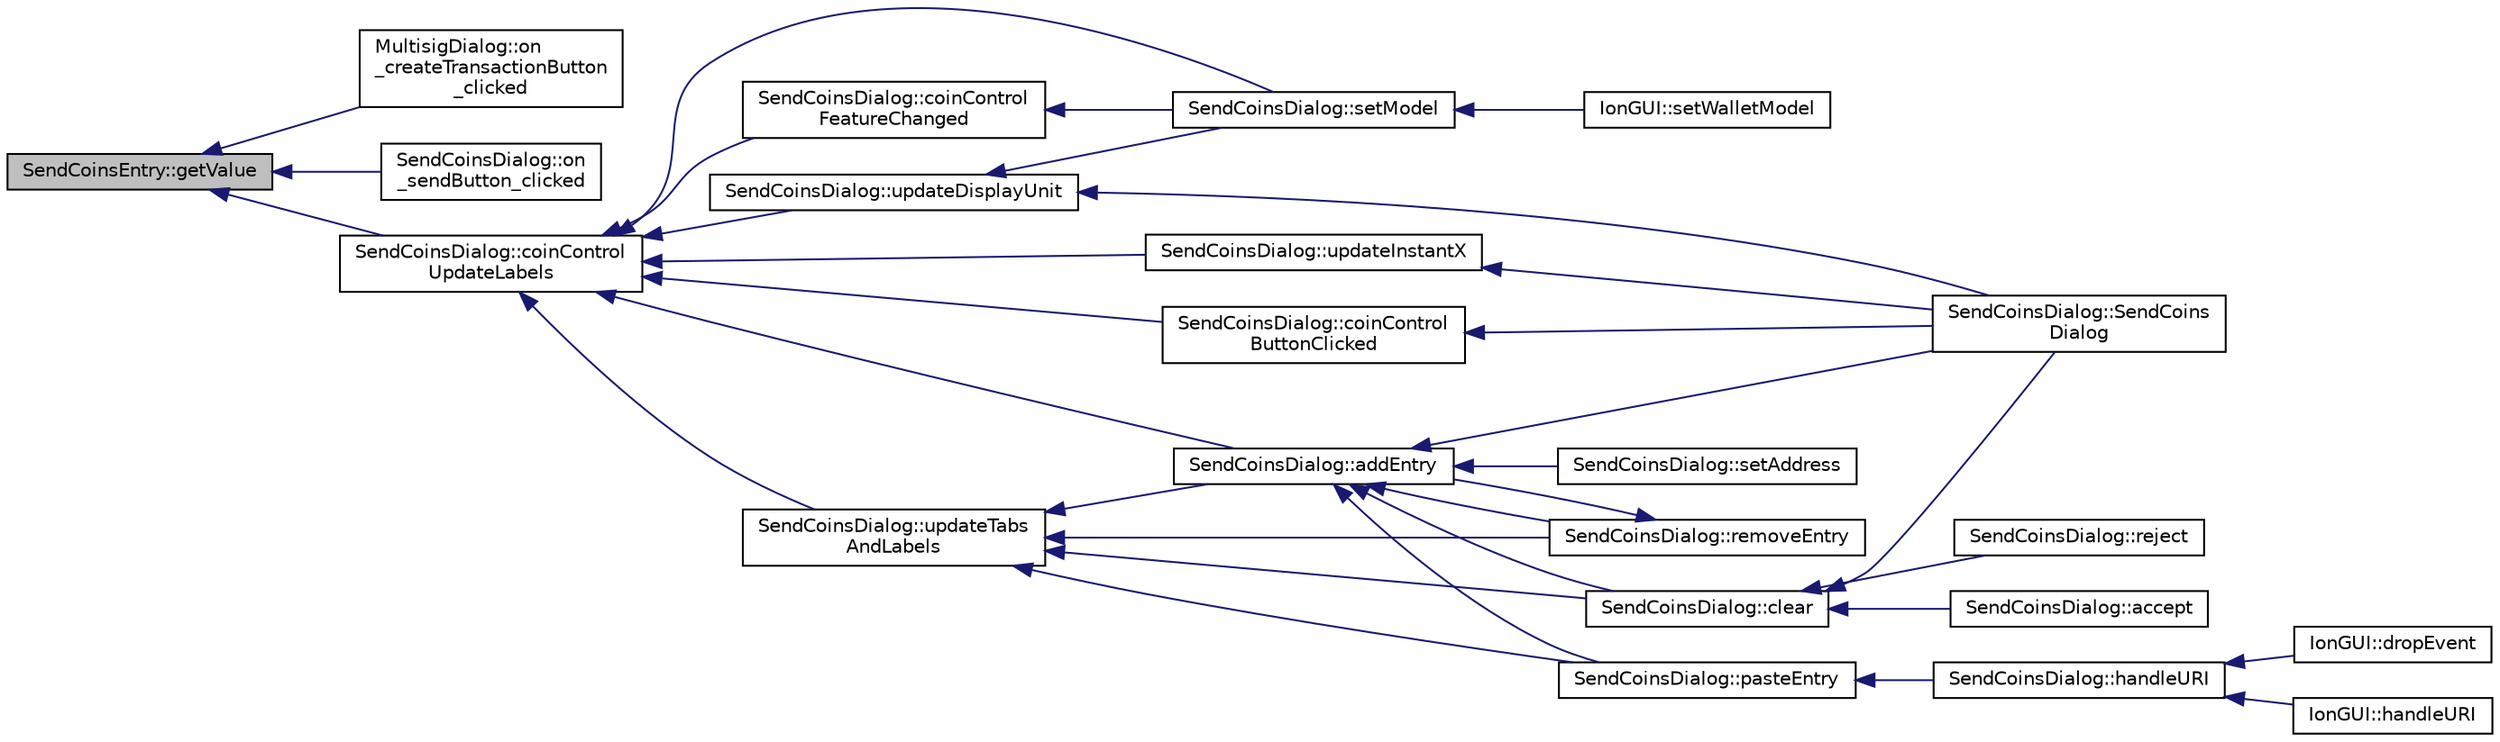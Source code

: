 digraph "SendCoinsEntry::getValue"
{
  edge [fontname="Helvetica",fontsize="10",labelfontname="Helvetica",labelfontsize="10"];
  node [fontname="Helvetica",fontsize="10",shape=record];
  rankdir="LR";
  Node35 [label="SendCoinsEntry::getValue",height=0.2,width=0.4,color="black", fillcolor="grey75", style="filled", fontcolor="black"];
  Node35 -> Node36 [dir="back",color="midnightblue",fontsize="10",style="solid",fontname="Helvetica"];
  Node36 [label="MultisigDialog::on\l_createTransactionButton\l_clicked",height=0.2,width=0.4,color="black", fillcolor="white", style="filled",URL="$class_multisig_dialog.html#a172ad3ad87e2e756aae8e93e5febb855"];
  Node35 -> Node37 [dir="back",color="midnightblue",fontsize="10",style="solid",fontname="Helvetica"];
  Node37 [label="SendCoinsDialog::on\l_sendButton_clicked",height=0.2,width=0.4,color="black", fillcolor="white", style="filled",URL="$class_send_coins_dialog.html#a2cab7cf9ea5040b9e2189297f7d3c764"];
  Node35 -> Node38 [dir="back",color="midnightblue",fontsize="10",style="solid",fontname="Helvetica"];
  Node38 [label="SendCoinsDialog::coinControl\lUpdateLabels",height=0.2,width=0.4,color="black", fillcolor="white", style="filled",URL="$class_send_coins_dialog.html#ae4f429aabcaf309aa314b90049be2a74"];
  Node38 -> Node39 [dir="back",color="midnightblue",fontsize="10",style="solid",fontname="Helvetica"];
  Node39 [label="SendCoinsDialog::setModel",height=0.2,width=0.4,color="black", fillcolor="white", style="filled",URL="$class_send_coins_dialog.html#a73a6c1b1850a334ee652ac167713a2aa"];
  Node39 -> Node40 [dir="back",color="midnightblue",fontsize="10",style="solid",fontname="Helvetica"];
  Node40 [label="IonGUI::setWalletModel",height=0.2,width=0.4,color="black", fillcolor="white", style="filled",URL="$class_ion_g_u_i.html#a37f87db65498b036d387c705a749c45d",tooltip="Set the wallet model. "];
  Node38 -> Node41 [dir="back",color="midnightblue",fontsize="10",style="solid",fontname="Helvetica"];
  Node41 [label="SendCoinsDialog::addEntry",height=0.2,width=0.4,color="black", fillcolor="white", style="filled",URL="$class_send_coins_dialog.html#a3d680a76b967641115c6ff2fa83fb62a"];
  Node41 -> Node42 [dir="back",color="midnightblue",fontsize="10",style="solid",fontname="Helvetica"];
  Node42 [label="SendCoinsDialog::SendCoins\lDialog",height=0.2,width=0.4,color="black", fillcolor="white", style="filled",URL="$class_send_coins_dialog.html#a0df5bc29d1df68eda44826651afc595f"];
  Node41 -> Node43 [dir="back",color="midnightblue",fontsize="10",style="solid",fontname="Helvetica"];
  Node43 [label="SendCoinsDialog::clear",height=0.2,width=0.4,color="black", fillcolor="white", style="filled",URL="$class_send_coins_dialog.html#a127bddff45f49ff5e6e263efe218ae26"];
  Node43 -> Node42 [dir="back",color="midnightblue",fontsize="10",style="solid",fontname="Helvetica"];
  Node43 -> Node44 [dir="back",color="midnightblue",fontsize="10",style="solid",fontname="Helvetica"];
  Node44 [label="SendCoinsDialog::reject",height=0.2,width=0.4,color="black", fillcolor="white", style="filled",URL="$class_send_coins_dialog.html#a4879553d77d29f522ac92ac04580f4ad"];
  Node43 -> Node45 [dir="back",color="midnightblue",fontsize="10",style="solid",fontname="Helvetica"];
  Node45 [label="SendCoinsDialog::accept",height=0.2,width=0.4,color="black", fillcolor="white", style="filled",URL="$class_send_coins_dialog.html#af2185c3d29e43d37c30669f0def46060"];
  Node41 -> Node46 [dir="back",color="midnightblue",fontsize="10",style="solid",fontname="Helvetica"];
  Node46 [label="SendCoinsDialog::removeEntry",height=0.2,width=0.4,color="black", fillcolor="white", style="filled",URL="$class_send_coins_dialog.html#aabd82a79bd2358493f36425f1d62136b"];
  Node46 -> Node41 [dir="back",color="midnightblue",fontsize="10",style="solid",fontname="Helvetica"];
  Node41 -> Node47 [dir="back",color="midnightblue",fontsize="10",style="solid",fontname="Helvetica"];
  Node47 [label="SendCoinsDialog::setAddress",height=0.2,width=0.4,color="black", fillcolor="white", style="filled",URL="$class_send_coins_dialog.html#a920b2dbf121ca3cfac2adc56e96295f8"];
  Node41 -> Node48 [dir="back",color="midnightblue",fontsize="10",style="solid",fontname="Helvetica"];
  Node48 [label="SendCoinsDialog::pasteEntry",height=0.2,width=0.4,color="black", fillcolor="white", style="filled",URL="$class_send_coins_dialog.html#a4440d15ced5d217baaad33a17d56b409"];
  Node48 -> Node49 [dir="back",color="midnightblue",fontsize="10",style="solid",fontname="Helvetica"];
  Node49 [label="SendCoinsDialog::handleURI",height=0.2,width=0.4,color="black", fillcolor="white", style="filled",URL="$class_send_coins_dialog.html#a0b55c56582d3352734eb01e8a6f404c1"];
  Node49 -> Node50 [dir="back",color="midnightblue",fontsize="10",style="solid",fontname="Helvetica"];
  Node50 [label="IonGUI::dropEvent",height=0.2,width=0.4,color="black", fillcolor="white", style="filled",URL="$class_ion_g_u_i.html#a42edcabd719877fa223bfc4ce1004950"];
  Node49 -> Node51 [dir="back",color="midnightblue",fontsize="10",style="solid",fontname="Helvetica"];
  Node51 [label="IonGUI::handleURI",height=0.2,width=0.4,color="black", fillcolor="white", style="filled",URL="$class_ion_g_u_i.html#a96c92e010ff8af010b4053c09128a273"];
  Node38 -> Node52 [dir="back",color="midnightblue",fontsize="10",style="solid",fontname="Helvetica"];
  Node52 [label="SendCoinsDialog::updateTabs\lAndLabels",height=0.2,width=0.4,color="black", fillcolor="white", style="filled",URL="$class_send_coins_dialog.html#a3b834c739f7d02d8086a2bf58525c5f0"];
  Node52 -> Node43 [dir="back",color="midnightblue",fontsize="10",style="solid",fontname="Helvetica"];
  Node52 -> Node41 [dir="back",color="midnightblue",fontsize="10",style="solid",fontname="Helvetica"];
  Node52 -> Node46 [dir="back",color="midnightblue",fontsize="10",style="solid",fontname="Helvetica"];
  Node52 -> Node48 [dir="back",color="midnightblue",fontsize="10",style="solid",fontname="Helvetica"];
  Node38 -> Node53 [dir="back",color="midnightblue",fontsize="10",style="solid",fontname="Helvetica"];
  Node53 [label="SendCoinsDialog::updateDisplayUnit",height=0.2,width=0.4,color="black", fillcolor="white", style="filled",URL="$class_send_coins_dialog.html#a74815ad8502b126200b6fd2e59e9f042"];
  Node53 -> Node42 [dir="back",color="midnightblue",fontsize="10",style="solid",fontname="Helvetica"];
  Node53 -> Node39 [dir="back",color="midnightblue",fontsize="10",style="solid",fontname="Helvetica"];
  Node38 -> Node54 [dir="back",color="midnightblue",fontsize="10",style="solid",fontname="Helvetica"];
  Node54 [label="SendCoinsDialog::updateInstantX",height=0.2,width=0.4,color="black", fillcolor="white", style="filled",URL="$class_send_coins_dialog.html#a2ef7a77ae3a6525d062e010dc414b950"];
  Node54 -> Node42 [dir="back",color="midnightblue",fontsize="10",style="solid",fontname="Helvetica"];
  Node38 -> Node55 [dir="back",color="midnightblue",fontsize="10",style="solid",fontname="Helvetica"];
  Node55 [label="SendCoinsDialog::coinControl\lFeatureChanged",height=0.2,width=0.4,color="black", fillcolor="white", style="filled",URL="$class_send_coins_dialog.html#af13ddd00abec4f060632d887b5e838a3"];
  Node55 -> Node39 [dir="back",color="midnightblue",fontsize="10",style="solid",fontname="Helvetica"];
  Node38 -> Node56 [dir="back",color="midnightblue",fontsize="10",style="solid",fontname="Helvetica"];
  Node56 [label="SendCoinsDialog::coinControl\lButtonClicked",height=0.2,width=0.4,color="black", fillcolor="white", style="filled",URL="$class_send_coins_dialog.html#a59d757d9e4bea5b380eb480fd79cfb49"];
  Node56 -> Node42 [dir="back",color="midnightblue",fontsize="10",style="solid",fontname="Helvetica"];
}
